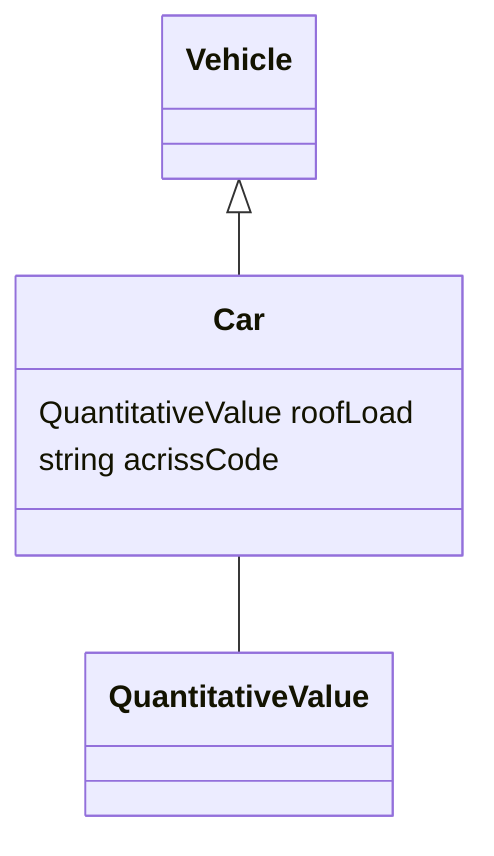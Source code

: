 classDiagram
  Car -- QuantitativeValue


Vehicle <|-- Car
class Car {

  QuantitativeValue roofLoad
  string acrissCode

}